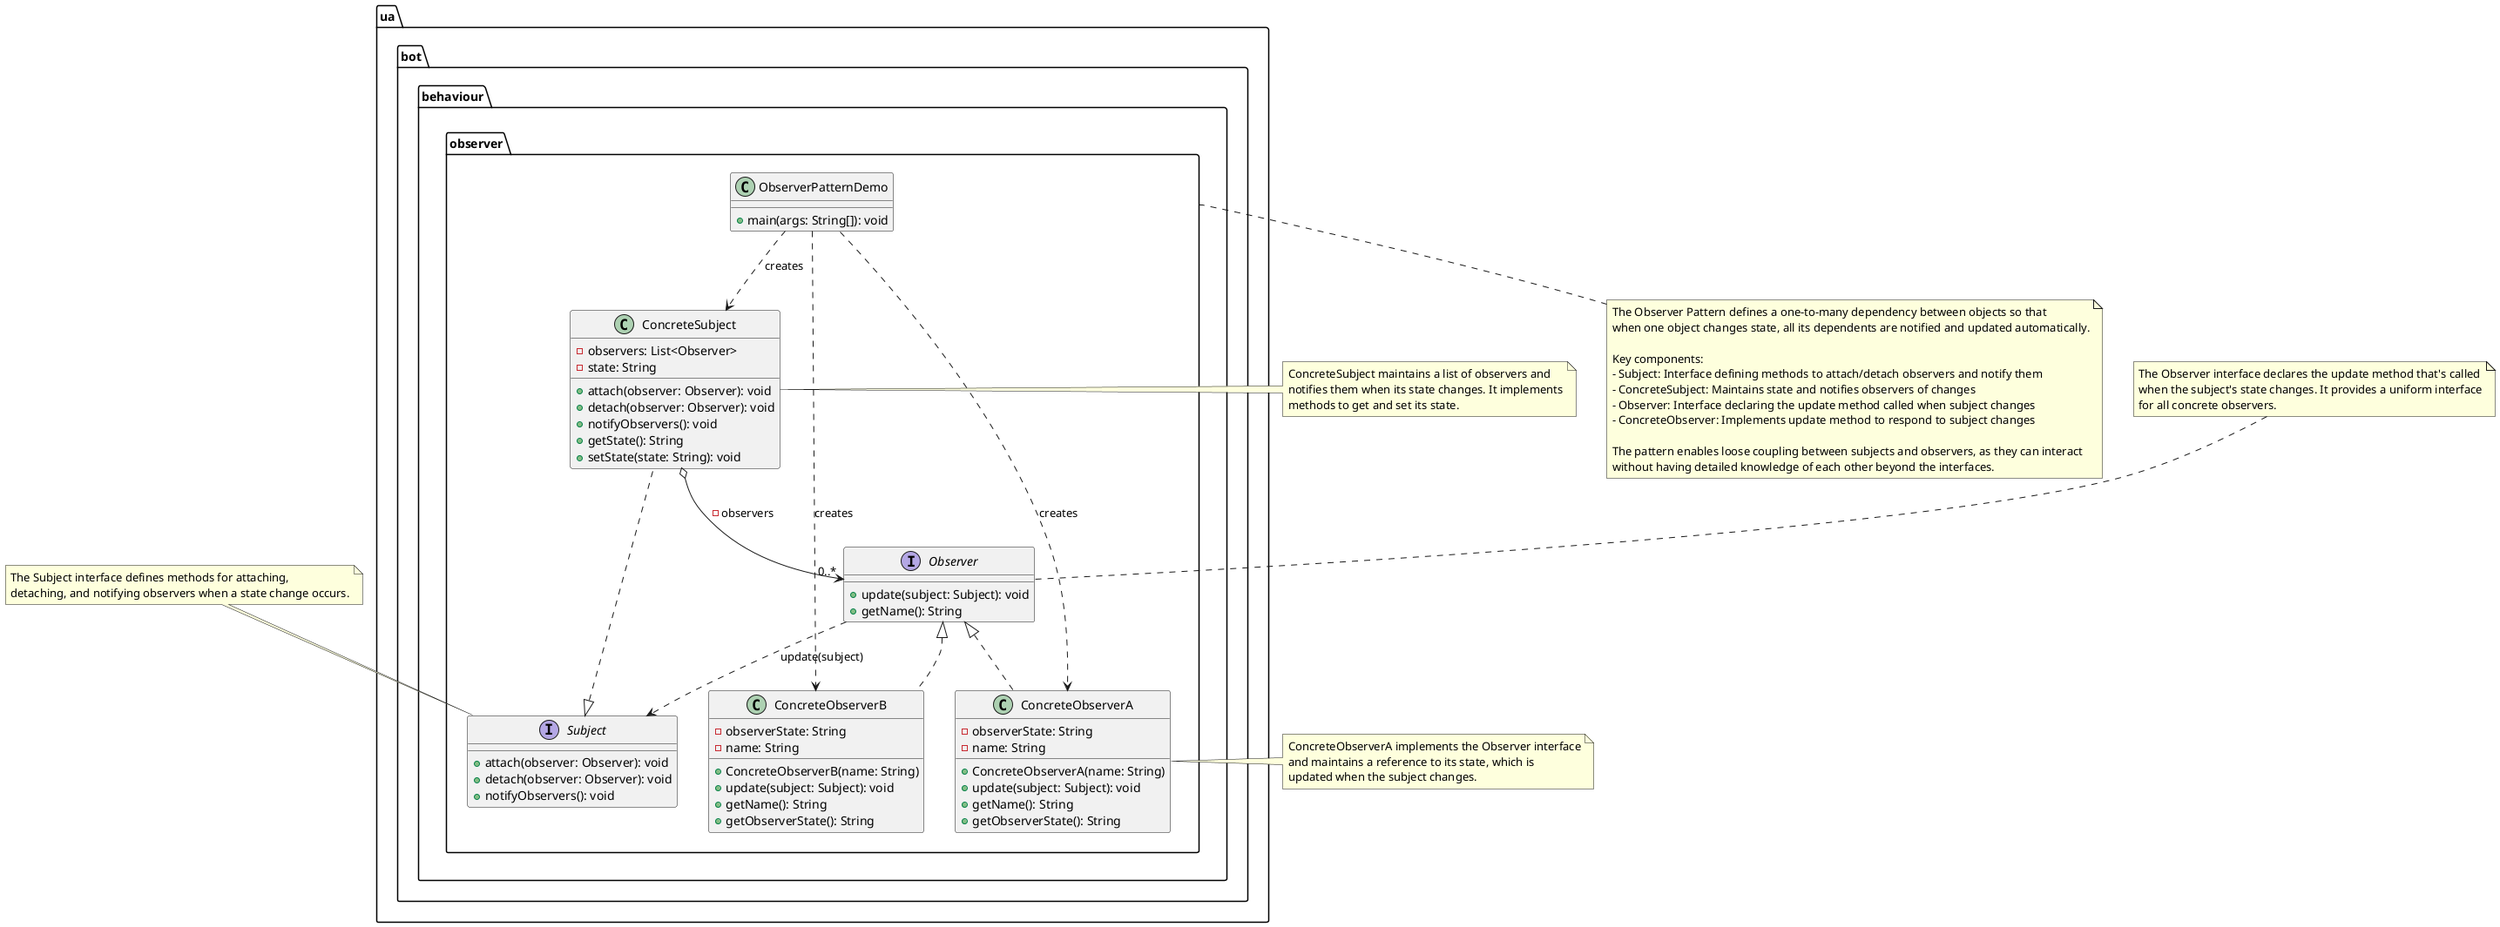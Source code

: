@startuml Observer Pattern

package "ua.bot.behaviour.observer" {
    ' Subject interface and implementation
    interface "Subject" {
        +attach(observer: Observer): void
        +detach(observer: Observer): void
        +notifyObservers(): void
    }
    
    class "ConcreteSubject" {
        -observers: List<Observer>
        -state: String
        +attach(observer: Observer): void
        +detach(observer: Observer): void
        +notifyObservers(): void
        +getState(): String
        +setState(state: String): void
    }
    
    ' Observer interface and implementations
    interface "Observer" {
        +update(subject: Subject): void
        +getName(): String
    }
    
    class "ConcreteObserverA" {
        -observerState: String
        -name: String
        +ConcreteObserverA(name: String)
        +update(subject: Subject): void
        +getName(): String
        +getObserverState(): String
    }
    
    class "ConcreteObserverB" {
        -observerState: String
        -name: String
        +ConcreteObserverB(name: String)
        +update(subject: Subject): void
        +getName(): String
        +getObserverState(): String
    }
    
    ' Client
    class "ObserverPatternDemo" {
        +main(args: String[]): void
    }
    
    ' Relationships
    Subject <|.. ConcreteSubject
    Observer <|.. ConcreteObserverA
    Observer <|.. ConcreteObserverB
    
    ConcreteSubject o--> "0..*" Observer : -observers
    Observer ..> Subject : update(subject)
    
    ObserverPatternDemo ..> ConcreteSubject : creates
    ObserverPatternDemo ..> ConcreteObserverA : creates
    ObserverPatternDemo ..> ConcreteObserverB : creates
}

note top of Subject
  The Subject interface defines methods for attaching,
  detaching, and notifying observers when a state change occurs.
end note

note top of Observer
  The Observer interface declares the update method that's called
  when the subject's state changes. It provides a uniform interface
  for all concrete observers.
end note

note right of ConcreteSubject
  ConcreteSubject maintains a list of observers and
  notifies them when its state changes. It implements
  methods to get and set its state.
end note

note right of ConcreteObserverA
  ConcreteObserverA implements the Observer interface
  and maintains a reference to its state, which is
  updated when the subject changes.
end note

note bottom of ua.bot.behaviour.observer
  The Observer Pattern defines a one-to-many dependency between objects so that
  when one object changes state, all its dependents are notified and updated automatically.
  
  Key components:
  - Subject: Interface defining methods to attach/detach observers and notify them
  - ConcreteSubject: Maintains state and notifies observers of changes
  - Observer: Interface declaring the update method called when subject changes
  - ConcreteObserver: Implements update method to respond to subject changes
  
  The pattern enables loose coupling between subjects and observers, as they can interact
  without having detailed knowledge of each other beyond the interfaces.
end note

@enduml

